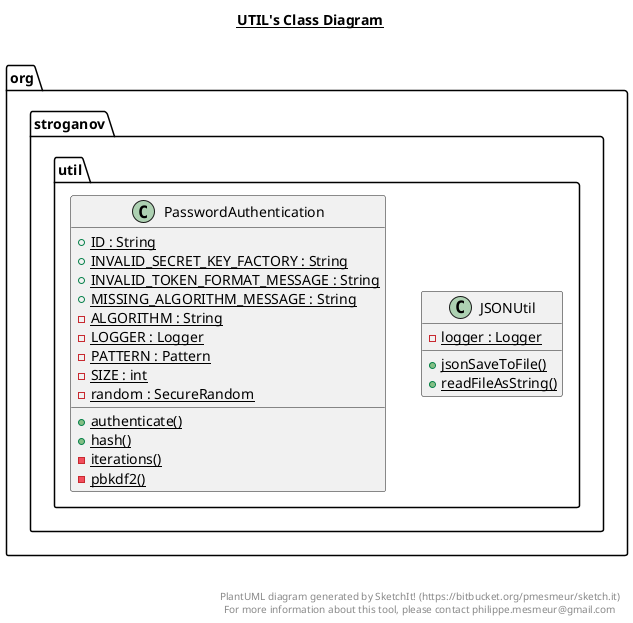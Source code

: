 @startuml

title __UTIL's Class Diagram__\n

  namespace org.stroganov {
    namespace util {
      class org.stroganov.util.JSONUtil {
          {static} - logger : Logger
          {static} + jsonSaveToFile()
          {static} + readFileAsString()
      }
    }
  }
  

  namespace org.stroganov {
    namespace util {
      class org.stroganov.util.PasswordAuthentication {
          {static} + ID : String
          {static} + INVALID_SECRET_KEY_FACTORY : String
          {static} + INVALID_TOKEN_FORMAT_MESSAGE : String
          {static} + MISSING_ALGORITHM_MESSAGE : String
          {static} - ALGORITHM : String
          {static} - LOGGER : Logger
          {static} - PATTERN : Pattern
          {static} - SIZE : int
          {static} - random : SecureRandom
          {static} + authenticate()
          {static} + hash()
          {static} - iterations()
          {static} - pbkdf2()
      }
    }
  }
  



right footer


PlantUML diagram generated by SketchIt! (https://bitbucket.org/pmesmeur/sketch.it)
For more information about this tool, please contact philippe.mesmeur@gmail.com
endfooter

@enduml
